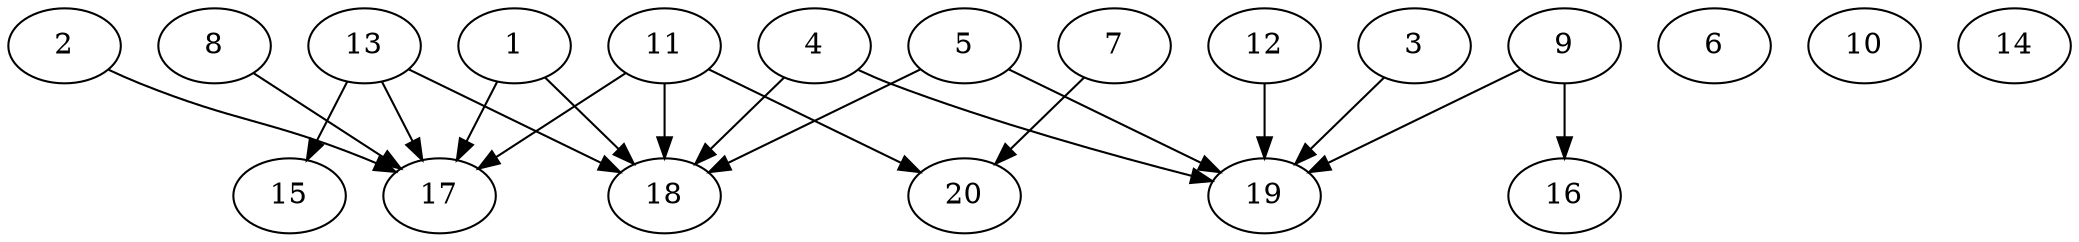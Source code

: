 // DAG automatically generated by daggen at Thu Oct  3 13:58:42 2019
// ./daggen --dot -n 20 --ccr 0.5 --fat 0.9 --regular 0.9 --density 0.5 --mindata 5242880 --maxdata 52428800 
digraph G {
  1 [size="100640768", alpha="0.13", expect_size="50320384"] 
  1 -> 17 [size ="50320384"]
  1 -> 18 [size ="50320384"]
  2 [size="84160512", alpha="0.04", expect_size="42080256"] 
  2 -> 17 [size ="42080256"]
  3 [size="30760960", alpha="0.19", expect_size="15380480"] 
  3 -> 19 [size ="15380480"]
  4 [size="26812416", alpha="0.05", expect_size="13406208"] 
  4 -> 18 [size ="13406208"]
  4 -> 19 [size ="13406208"]
  5 [size="34154496", alpha="0.06", expect_size="17077248"] 
  5 -> 18 [size ="17077248"]
  5 -> 19 [size ="17077248"]
  6 [size="19755008", alpha="0.14", expect_size="9877504"] 
  7 [size="80451584", alpha="0.13", expect_size="40225792"] 
  7 -> 20 [size ="40225792"]
  8 [size="72843264", alpha="0.15", expect_size="36421632"] 
  8 -> 17 [size ="36421632"]
  9 [size="41543680", alpha="0.05", expect_size="20771840"] 
  9 -> 16 [size ="20771840"]
  9 -> 19 [size ="20771840"]
  10 [size="87148544", alpha="0.01", expect_size="43574272"] 
  11 [size="61296640", alpha="0.13", expect_size="30648320"] 
  11 -> 17 [size ="30648320"]
  11 -> 18 [size ="30648320"]
  11 -> 20 [size ="30648320"]
  12 [size="29143040", alpha="0.13", expect_size="14571520"] 
  12 -> 19 [size ="14571520"]
  13 [size="46852096", alpha="0.03", expect_size="23426048"] 
  13 -> 15 [size ="23426048"]
  13 -> 17 [size ="23426048"]
  13 -> 18 [size ="23426048"]
  14 [size="42002432", alpha="0.01", expect_size="21001216"] 
  15 [size="66326528", alpha="0.00", expect_size="33163264"] 
  16 [size="95817728", alpha="0.05", expect_size="47908864"] 
  17 [size="69048320", alpha="0.14", expect_size="34524160"] 
  18 [size="33925120", alpha="0.12", expect_size="16962560"] 
  19 [size="103262208", alpha="0.20", expect_size="51631104"] 
  20 [size="31819776", alpha="0.09", expect_size="15909888"] 
}
